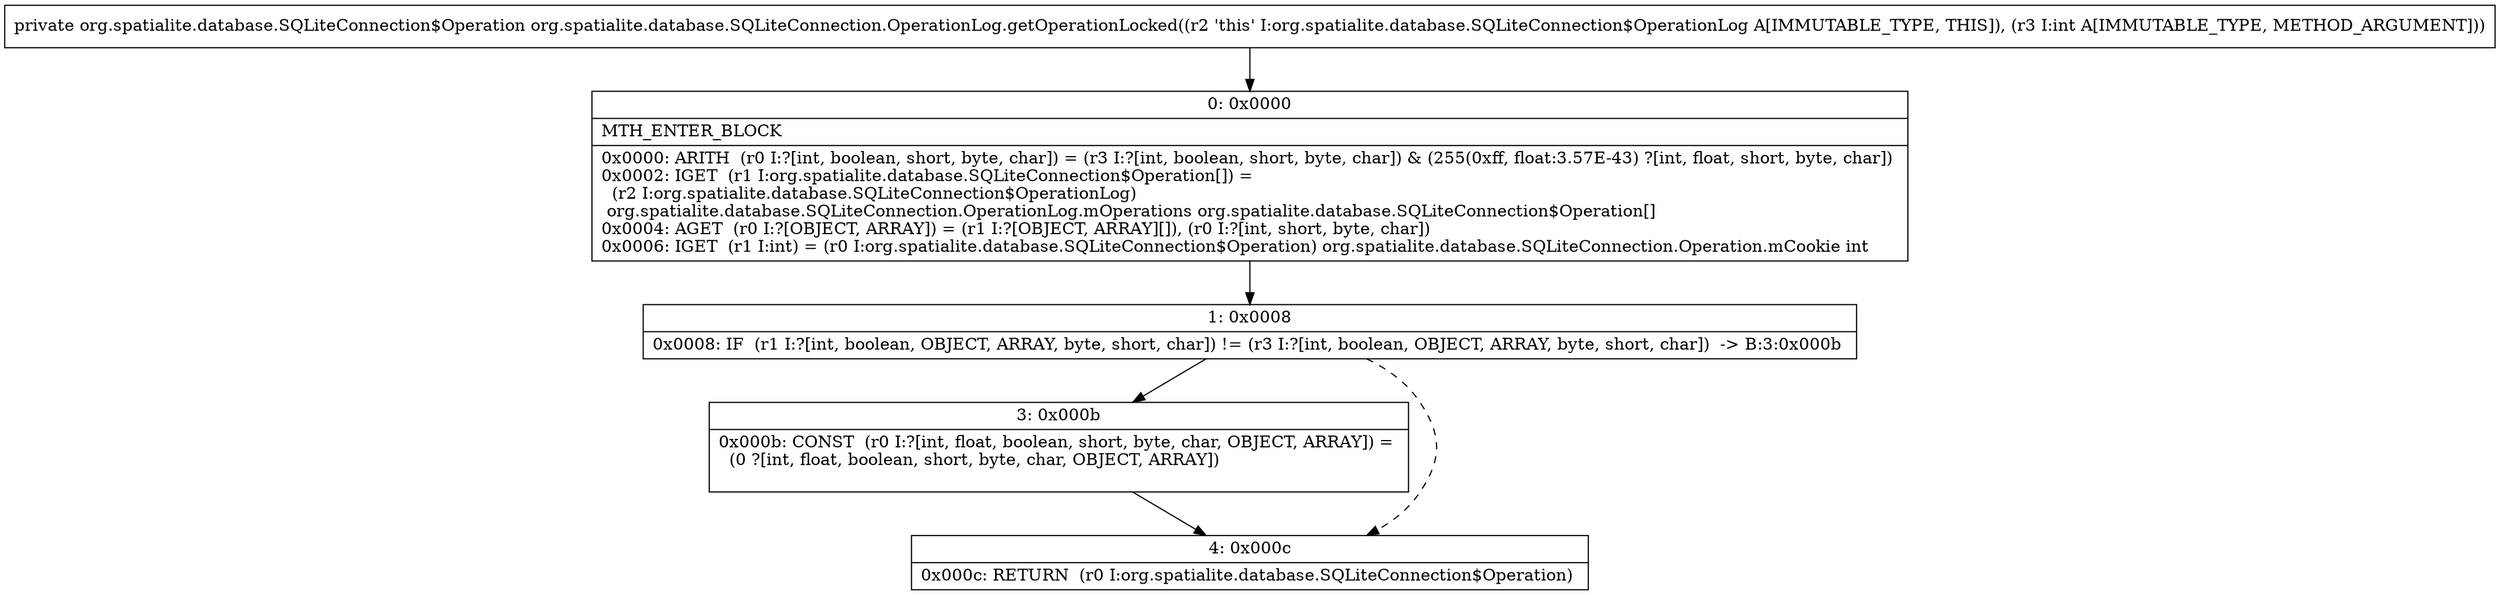digraph "CFG fororg.spatialite.database.SQLiteConnection.OperationLog.getOperationLocked(I)Lorg\/spatialite\/database\/SQLiteConnection$Operation;" {
Node_0 [shape=record,label="{0\:\ 0x0000|MTH_ENTER_BLOCK\l|0x0000: ARITH  (r0 I:?[int, boolean, short, byte, char]) = (r3 I:?[int, boolean, short, byte, char]) & (255(0xff, float:3.57E\-43) ?[int, float, short, byte, char]) \l0x0002: IGET  (r1 I:org.spatialite.database.SQLiteConnection$Operation[]) = \l  (r2 I:org.spatialite.database.SQLiteConnection$OperationLog)\l org.spatialite.database.SQLiteConnection.OperationLog.mOperations org.spatialite.database.SQLiteConnection$Operation[] \l0x0004: AGET  (r0 I:?[OBJECT, ARRAY]) = (r1 I:?[OBJECT, ARRAY][]), (r0 I:?[int, short, byte, char]) \l0x0006: IGET  (r1 I:int) = (r0 I:org.spatialite.database.SQLiteConnection$Operation) org.spatialite.database.SQLiteConnection.Operation.mCookie int \l}"];
Node_1 [shape=record,label="{1\:\ 0x0008|0x0008: IF  (r1 I:?[int, boolean, OBJECT, ARRAY, byte, short, char]) != (r3 I:?[int, boolean, OBJECT, ARRAY, byte, short, char])  \-\> B:3:0x000b \l}"];
Node_3 [shape=record,label="{3\:\ 0x000b|0x000b: CONST  (r0 I:?[int, float, boolean, short, byte, char, OBJECT, ARRAY]) = \l  (0 ?[int, float, boolean, short, byte, char, OBJECT, ARRAY])\l \l}"];
Node_4 [shape=record,label="{4\:\ 0x000c|0x000c: RETURN  (r0 I:org.spatialite.database.SQLiteConnection$Operation) \l}"];
MethodNode[shape=record,label="{private org.spatialite.database.SQLiteConnection$Operation org.spatialite.database.SQLiteConnection.OperationLog.getOperationLocked((r2 'this' I:org.spatialite.database.SQLiteConnection$OperationLog A[IMMUTABLE_TYPE, THIS]), (r3 I:int A[IMMUTABLE_TYPE, METHOD_ARGUMENT])) }"];
MethodNode -> Node_0;
Node_0 -> Node_1;
Node_1 -> Node_3;
Node_1 -> Node_4[style=dashed];
Node_3 -> Node_4;
}

